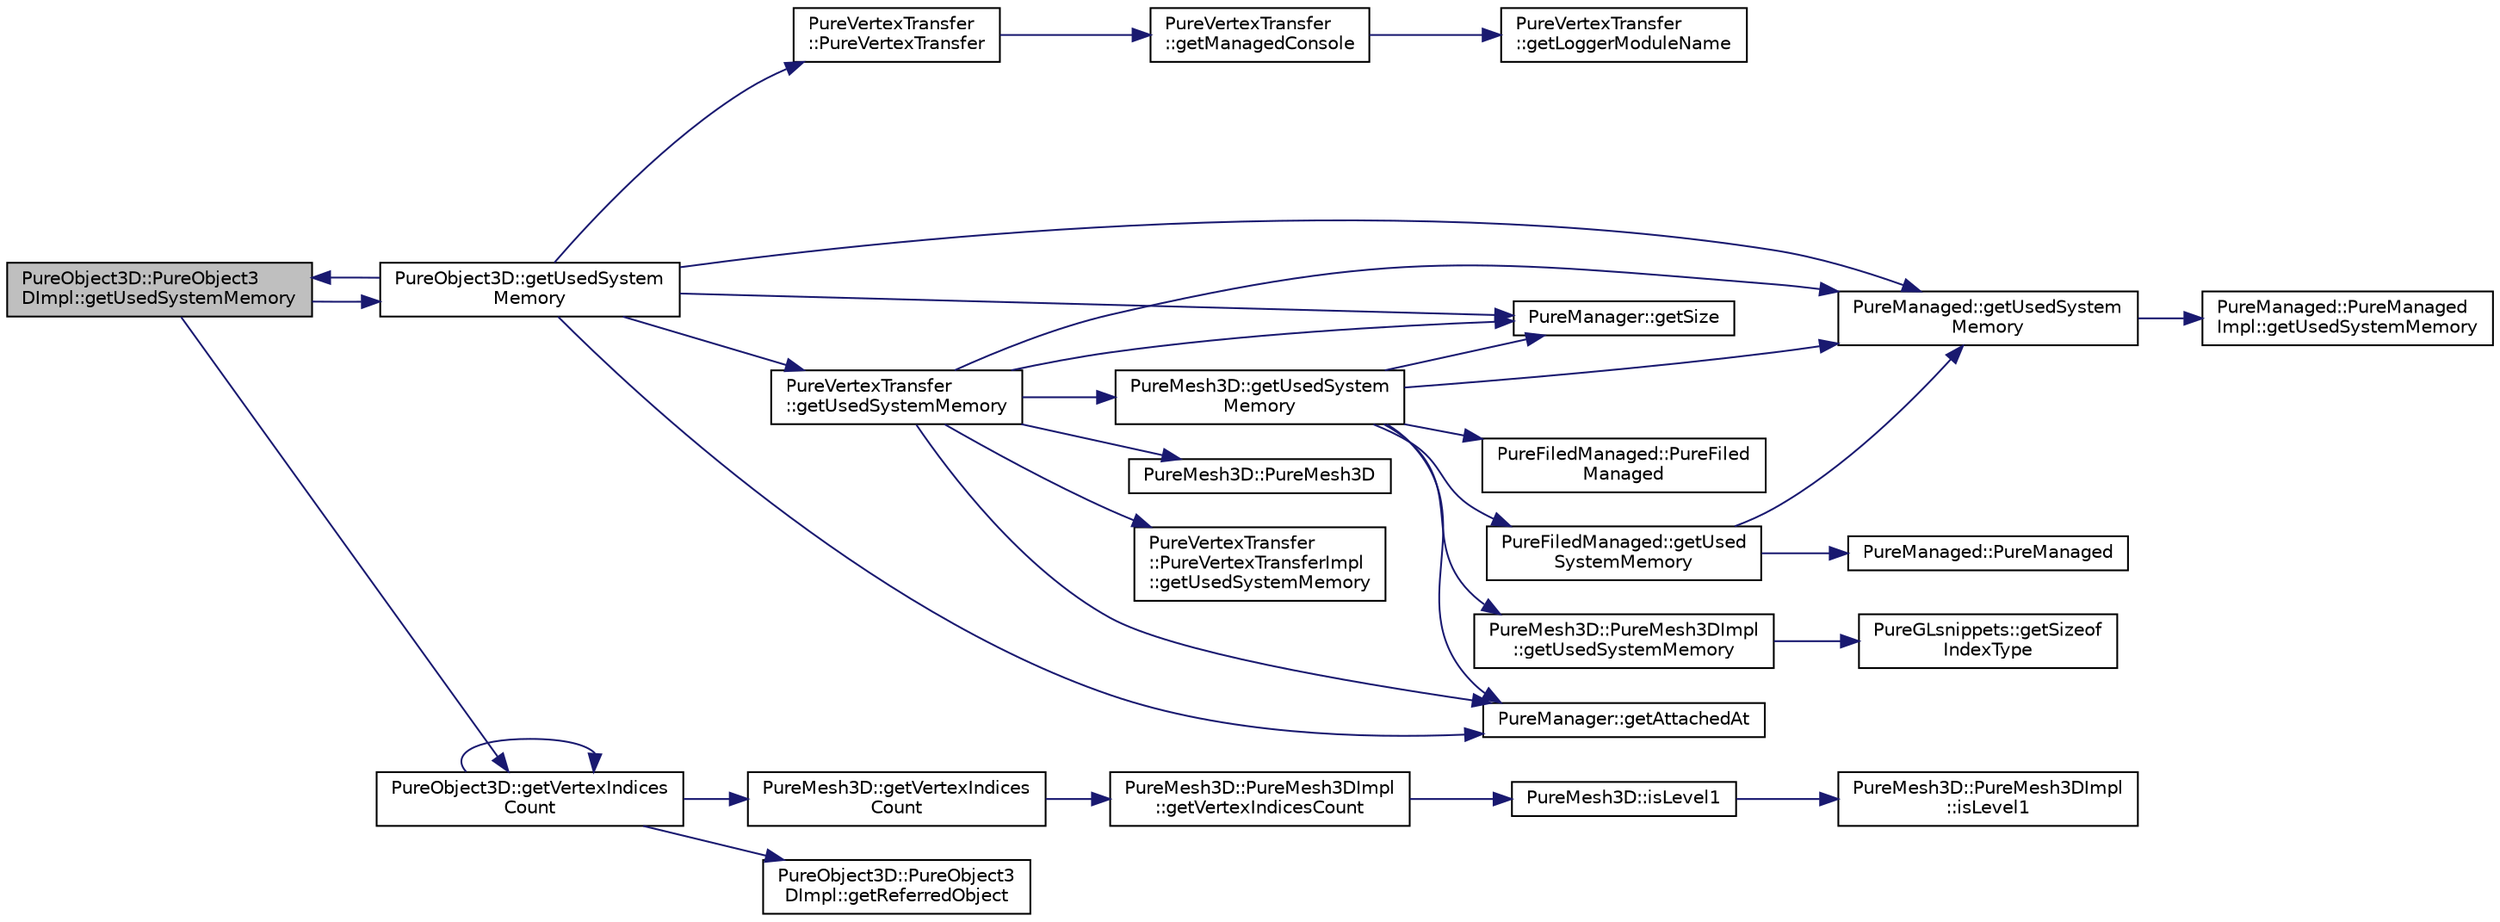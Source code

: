 digraph "PureObject3D::PureObject3DImpl::getUsedSystemMemory"
{
 // LATEX_PDF_SIZE
  edge [fontname="Helvetica",fontsize="10",labelfontname="Helvetica",labelfontsize="10"];
  node [fontname="Helvetica",fontsize="10",shape=record];
  rankdir="LR";
  Node1 [label="PureObject3D::PureObject3\lDImpl::getUsedSystemMemory",height=0.2,width=0.4,color="black", fillcolor="grey75", style="filled", fontcolor="black",tooltip=" "];
  Node1 -> Node2 [color="midnightblue",fontsize="10",style="solid",fontname="Helvetica"];
  Node2 [label="PureObject3D::getUsedSystem\lMemory",height=0.2,width=0.4,color="black", fillcolor="white", style="filled",URL="$class_pure_object3_d.html#aa684b1cadb5777bc4ce777f4bfc263b1",tooltip="Gets the amount of allocated system memory."];
  Node2 -> Node3 [color="midnightblue",fontsize="10",style="solid",fontname="Helvetica"];
  Node3 [label="PureManager::getAttachedAt",height=0.2,width=0.4,color="black", fillcolor="white", style="filled",URL="$class_pure_manager.html#a9dc649f2708925167bec9d35c5cd1dac",tooltip="Gets the pointer to the managed at the given index."];
  Node2 -> Node4 [color="midnightblue",fontsize="10",style="solid",fontname="Helvetica"];
  Node4 [label="PureManager::getSize",height=0.2,width=0.4,color="black", fillcolor="white", style="filled",URL="$class_pure_manager.html#ab0e16425f31ab0363649bfacdecec94d",tooltip="Gets the number of allocated slots for managed objects; getSize() >= getCount()."];
  Node2 -> Node5 [color="midnightblue",fontsize="10",style="solid",fontname="Helvetica"];
  Node5 [label="PureVertexTransfer\l::getUsedSystemMemory",height=0.2,width=0.4,color="black", fillcolor="white", style="filled",URL="$class_pure_vertex_transfer.html#adc602020713b0c6d63aed65782502190",tooltip="Gets the amount of allocated system memory."];
  Node5 -> Node3 [color="midnightblue",fontsize="10",style="solid",fontname="Helvetica"];
  Node5 -> Node4 [color="midnightblue",fontsize="10",style="solid",fontname="Helvetica"];
  Node5 -> Node6 [color="midnightblue",fontsize="10",style="solid",fontname="Helvetica"];
  Node6 [label="PureMesh3D::getUsedSystem\lMemory",height=0.2,width=0.4,color="black", fillcolor="white", style="filled",URL="$class_pure_mesh3_d.html#a02e85abc104f77839713b31b3246a020",tooltip="Gets the amount of allocated system memory."];
  Node6 -> Node3 [color="midnightblue",fontsize="10",style="solid",fontname="Helvetica"];
  Node6 -> Node4 [color="midnightblue",fontsize="10",style="solid",fontname="Helvetica"];
  Node6 -> Node7 [color="midnightblue",fontsize="10",style="solid",fontname="Helvetica"];
  Node7 [label="PureFiledManaged::getUsed\lSystemMemory",height=0.2,width=0.4,color="black", fillcolor="white", style="filled",URL="$class_pure_filed_managed.html#ad924698687ad93461ea5d58aa7206599",tooltip="Gets the amount of allocated system memory for this managed."];
  Node7 -> Node8 [color="midnightblue",fontsize="10",style="solid",fontname="Helvetica"];
  Node8 [label="PureManaged::getUsedSystem\lMemory",height=0.2,width=0.4,color="black", fillcolor="white", style="filled",URL="$class_pure_managed.html#a65bca7190eb7ab828982b4c4f3651620",tooltip="Gets the amount of allocated system memory for this managed."];
  Node8 -> Node9 [color="midnightblue",fontsize="10",style="solid",fontname="Helvetica"];
  Node9 [label="PureManaged::PureManaged\lImpl::getUsedSystemMemory",height=0.2,width=0.4,color="black", fillcolor="white", style="filled",URL="$class_pure_managed_1_1_pure_managed_impl.html#a3586dd5d6a8543342f7814593d055b46",tooltip="Gets the amount of allocated system memory for this managed."];
  Node7 -> Node10 [color="midnightblue",fontsize="10",style="solid",fontname="Helvetica"];
  Node10 [label="PureManaged::PureManaged",height=0.2,width=0.4,color="black", fillcolor="white", style="filled",URL="$class_pure_managed.html#a054d9ce11a9a8af45d0907569875213e",tooltip=" "];
  Node6 -> Node8 [color="midnightblue",fontsize="10",style="solid",fontname="Helvetica"];
  Node6 -> Node11 [color="midnightblue",fontsize="10",style="solid",fontname="Helvetica"];
  Node11 [label="PureMesh3D::PureMesh3DImpl\l::getUsedSystemMemory",height=0.2,width=0.4,color="black", fillcolor="white", style="filled",URL="$class_pure_mesh3_d_1_1_pure_mesh3_d_impl.html#a97e1b4db8c170d1cfe5e9e7024949532",tooltip=" "];
  Node11 -> Node12 [color="midnightblue",fontsize="10",style="solid",fontname="Helvetica"];
  Node12 [label="PureGLsnippets::getSizeof\lIndexType",height=0.2,width=0.4,color="black", fillcolor="white", style="filled",URL="$class_pure_g_lsnippets.html#a31230932d123f7cd4816e34c2062ead7",tooltip="Returns the size in Bytes of the given OpenGL index type."];
  Node6 -> Node13 [color="midnightblue",fontsize="10",style="solid",fontname="Helvetica"];
  Node13 [label="PureFiledManaged::PureFiled\lManaged",height=0.2,width=0.4,color="black", fillcolor="white", style="filled",URL="$class_pure_filed_managed.html#a26bde2d228b825e89738dbc3675e99f4",tooltip=" "];
  Node5 -> Node8 [color="midnightblue",fontsize="10",style="solid",fontname="Helvetica"];
  Node5 -> Node14 [color="midnightblue",fontsize="10",style="solid",fontname="Helvetica"];
  Node14 [label="PureVertexTransfer\l::PureVertexTransferImpl\l::getUsedSystemMemory",height=0.2,width=0.4,color="black", fillcolor="white", style="filled",URL="$class_pure_vertex_transfer_1_1_pure_vertex_transfer_impl.html#a1396743511689a40454899348db3d940",tooltip=" "];
  Node5 -> Node15 [color="midnightblue",fontsize="10",style="solid",fontname="Helvetica"];
  Node15 [label="PureMesh3D::PureMesh3D",height=0.2,width=0.4,color="black", fillcolor="white", style="filled",URL="$class_pure_mesh3_d.html#a2d535fa5f411422006bdd8f1d2352436",tooltip="Only PureMesh3DManager creates it."];
  Node2 -> Node8 [color="midnightblue",fontsize="10",style="solid",fontname="Helvetica"];
  Node2 -> Node1 [color="midnightblue",fontsize="10",style="solid",fontname="Helvetica"];
  Node2 -> Node16 [color="midnightblue",fontsize="10",style="solid",fontname="Helvetica"];
  Node16 [label="PureVertexTransfer\l::PureVertexTransfer",height=0.2,width=0.4,color="black", fillcolor="white", style="filled",URL="$class_pure_vertex_transfer.html#ac633ac8f4f2e3a9405119a65a8940e96",tooltip=" "];
  Node16 -> Node17 [color="midnightblue",fontsize="10",style="solid",fontname="Helvetica"];
  Node17 [label="PureVertexTransfer\l::getManagedConsole",height=0.2,width=0.4,color="black", fillcolor="white", style="filled",URL="$class_pure_vertex_transfer.html#aea6371962f203bff8445b911e36cf7c3",tooltip="Returns access to console preset with logger module name as this class."];
  Node17 -> Node18 [color="midnightblue",fontsize="10",style="solid",fontname="Helvetica"];
  Node18 [label="PureVertexTransfer\l::getLoggerModuleName",height=0.2,width=0.4,color="black", fillcolor="white", style="filled",URL="$class_pure_vertex_transfer.html#a4cadf482f96150b959010d9c68d04486",tooltip="Returns the logger module name of this class."];
  Node1 -> Node19 [color="midnightblue",fontsize="10",style="solid",fontname="Helvetica"];
  Node19 [label="PureObject3D::getVertexIndices\lCount",height=0.2,width=0.4,color="black", fillcolor="white", style="filled",URL="$class_pure_object3_d.html#aeb36f6b1c37d8715b79773cab8ac591e",tooltip="Gets the number of total vertex indices."];
  Node19 -> Node20 [color="midnightblue",fontsize="10",style="solid",fontname="Helvetica"];
  Node20 [label="PureObject3D::PureObject3\lDImpl::getReferredObject",height=0.2,width=0.4,color="black", fillcolor="white", style="filled",URL="$class_pure_object3_d_1_1_pure_object3_d_impl.html#a40d9f6688f4f5c505ca45cb476c36eec",tooltip=" "];
  Node19 -> Node21 [color="midnightblue",fontsize="10",style="solid",fontname="Helvetica"];
  Node21 [label="PureMesh3D::getVertexIndices\lCount",height=0.2,width=0.4,color="black", fillcolor="white", style="filled",URL="$class_pure_mesh3_d.html#a93642a1526f1150a42da2d968a3950ae",tooltip="Gets the number of total vertex indices."];
  Node21 -> Node22 [color="midnightblue",fontsize="10",style="solid",fontname="Helvetica"];
  Node22 [label="PureMesh3D::PureMesh3DImpl\l::getVertexIndicesCount",height=0.2,width=0.4,color="black", fillcolor="white", style="filled",URL="$class_pure_mesh3_d_1_1_pure_mesh3_d_impl.html#a889e15de6b6c046fbe987b4d3a2d8655",tooltip=" "];
  Node22 -> Node23 [color="midnightblue",fontsize="10",style="solid",fontname="Helvetica"];
  Node23 [label="PureMesh3D::isLevel1",height=0.2,width=0.4,color="black", fillcolor="white", style="filled",URL="$class_pure_mesh3_d.html#a5994d09a83ab409a273eeffff3d6b105",tooltip="Tells if the mesh is a level-1 parent mesh."];
  Node23 -> Node24 [color="midnightblue",fontsize="10",style="solid",fontname="Helvetica"];
  Node24 [label="PureMesh3D::PureMesh3DImpl\l::isLevel1",height=0.2,width=0.4,color="black", fillcolor="white", style="filled",URL="$class_pure_mesh3_d_1_1_pure_mesh3_d_impl.html#affd18ce4e5530fc032f1eb2d5c03c689",tooltip=" "];
  Node19 -> Node19 [color="midnightblue",fontsize="10",style="solid",fontname="Helvetica"];
}
